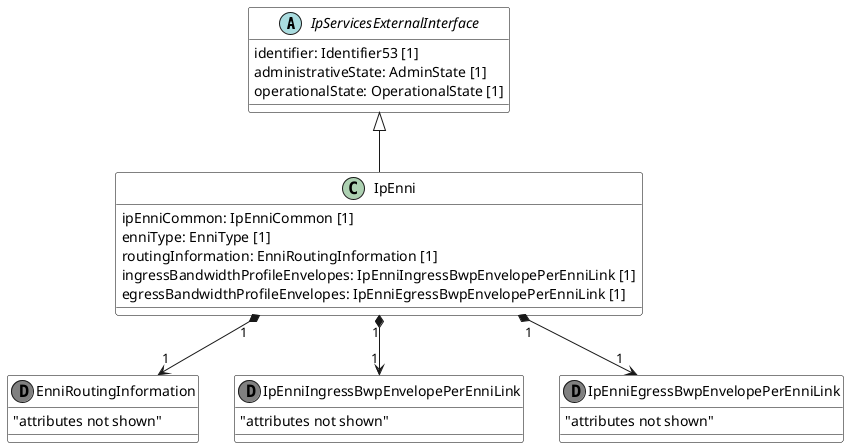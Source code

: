 @startuml
skinparam {
    ClassBackgroundColor White
    ClassBorderColor Black
}

abstract class IpServicesExternalInterface {

    identifier: Identifier53 [1]
    administrativeState: AdminState [1]
    operationalState: OperationalState [1]

}

class IpEnni {
    ipEnniCommon: IpEnniCommon [1]
    enniType: EnniType [1]
    routingInformation: EnniRoutingInformation [1]
    ingressBandwidthProfileEnvelopes: IpEnniIngressBwpEnvelopePerEnniLink [1]
    egressBandwidthProfileEnvelopes: IpEnniEgressBwpEnvelopePerEnniLink [1]
}

IpServicesExternalInterface <|-- IpEnni

IpEnni "1" *--> "1" EnniRoutingInformation
IpEnni "1" *--> "1" IpEnniIngressBwpEnvelopePerEnniLink
IpEnni "1" *--> "1" IpEnniEgressBwpEnvelopePerEnniLink

class EnniRoutingInformation << (D, Gray) >> {
    "attributes not shown"
}

class IpEnniIngressBwpEnvelopePerEnniLink << (D, Gray) >> {
    "attributes not shown"
}

class IpEnniEgressBwpEnvelopePerEnniLink << (D, Gray) >> {
    "attributes not shown"
}

@enduml
